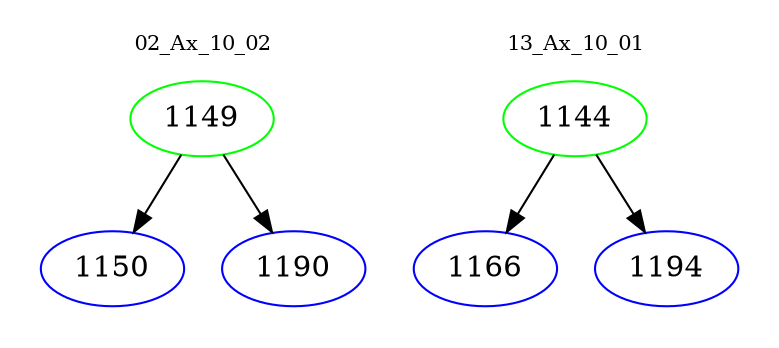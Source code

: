digraph{
subgraph cluster_0 {
color = white
label = "02_Ax_10_02";
fontsize=10;
T0_1149 [label="1149", color="green"]
T0_1149 -> T0_1150 [color="black"]
T0_1150 [label="1150", color="blue"]
T0_1149 -> T0_1190 [color="black"]
T0_1190 [label="1190", color="blue"]
}
subgraph cluster_1 {
color = white
label = "13_Ax_10_01";
fontsize=10;
T1_1144 [label="1144", color="green"]
T1_1144 -> T1_1166 [color="black"]
T1_1166 [label="1166", color="blue"]
T1_1144 -> T1_1194 [color="black"]
T1_1194 [label="1194", color="blue"]
}
}
